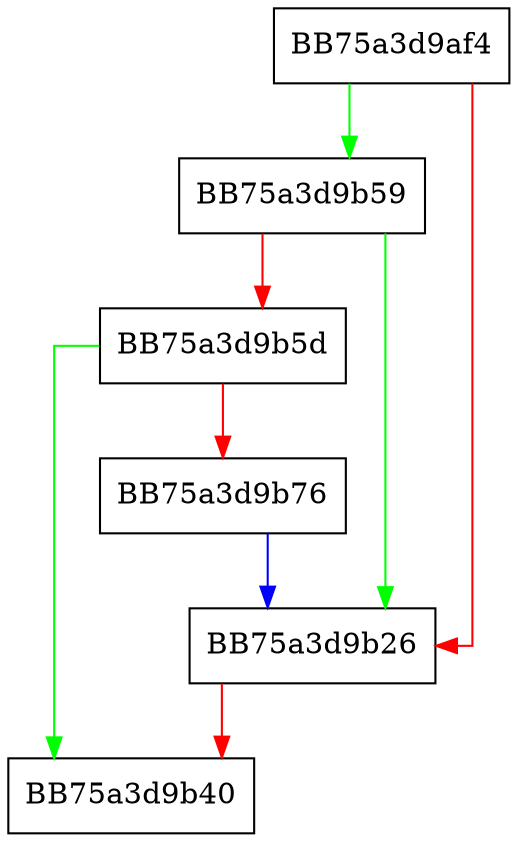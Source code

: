 digraph xray_block {
  node [shape="box"];
  graph [splines=ortho];
  BB75a3d9af4 -> BB75a3d9b59 [color="green"];
  BB75a3d9af4 -> BB75a3d9b26 [color="red"];
  BB75a3d9b26 -> BB75a3d9b40 [color="red"];
  BB75a3d9b59 -> BB75a3d9b26 [color="green"];
  BB75a3d9b59 -> BB75a3d9b5d [color="red"];
  BB75a3d9b5d -> BB75a3d9b40 [color="green"];
  BB75a3d9b5d -> BB75a3d9b76 [color="red"];
  BB75a3d9b76 -> BB75a3d9b26 [color="blue"];
}